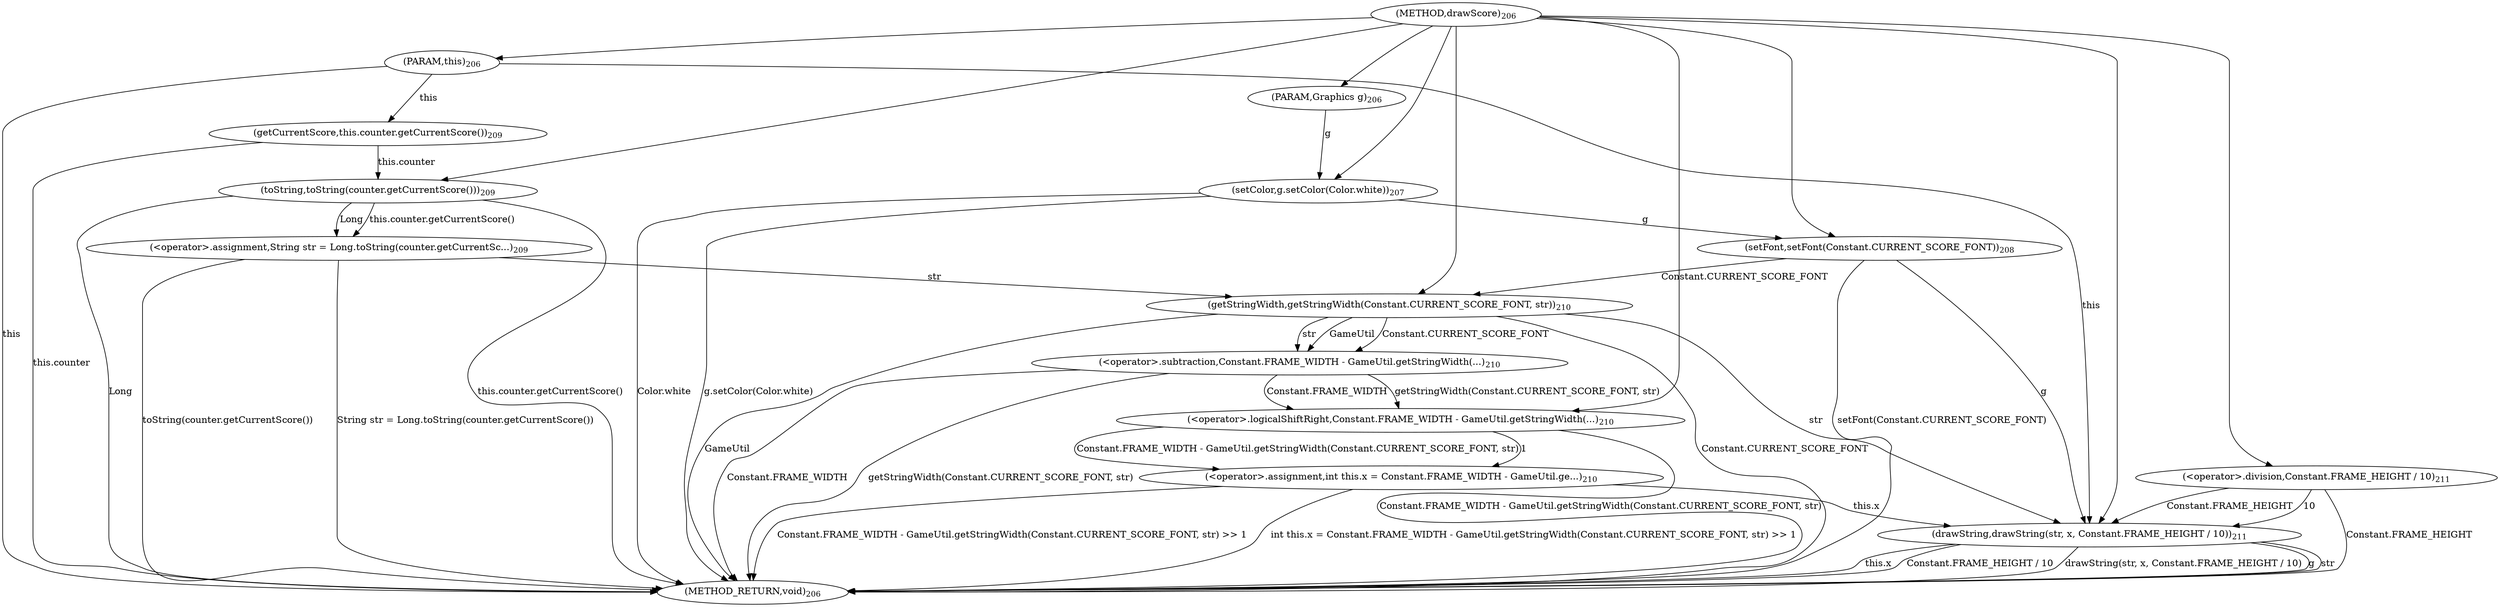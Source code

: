 digraph "drawScore" {  
"819" [label = <(METHOD,drawScore)<SUB>206</SUB>> ]
"871" [label = <(METHOD_RETURN,void)<SUB>206</SUB>> ]
"820" [label = <(PARAM,this)<SUB>206</SUB>> ]
"821" [label = <(PARAM,Graphics g)<SUB>206</SUB>> ]
"823" [label = <(setColor,g.setColor(Color.white))<SUB>207</SUB>> ]
"828" [label = <(setFont,setFont(Constant.CURRENT_SCORE_FONT))<SUB>208</SUB>> ]
"834" [label = <(&lt;operator&gt;.assignment,String str = Long.toString(counter.getCurrentSc...)<SUB>209</SUB>> ]
"842" [label = <(&lt;operator&gt;.assignment,int this.x = Constant.FRAME_WIDTH - GameUtil.ge...)<SUB>210</SUB>> ]
"858" [label = <(drawString,drawString(str, x, Constant.FRAME_HEIGHT / 10))<SUB>211</SUB>> ]
"823" [label = <(setColor,g.setColor(Color.white))<SUB>207</SUB>> ]
"823" [label = <(setColor,g.setColor(Color.white))<SUB>207</SUB>> ]
"828" [label = <(setFont,setFont(Constant.CURRENT_SCORE_FONT))<SUB>208</SUB>> ]
"828" [label = <(setFont,setFont(Constant.CURRENT_SCORE_FONT))<SUB>208</SUB>> ]
"834" [label = <(&lt;operator&gt;.assignment,String str = Long.toString(counter.getCurrentSc...)<SUB>209</SUB>> ]
"834" [label = <(&lt;operator&gt;.assignment,String str = Long.toString(counter.getCurrentSc...)<SUB>209</SUB>> ]
"842" [label = <(&lt;operator&gt;.assignment,int this.x = Constant.FRAME_WIDTH - GameUtil.ge...)<SUB>210</SUB>> ]
"842" [label = <(&lt;operator&gt;.assignment,int this.x = Constant.FRAME_WIDTH - GameUtil.ge...)<SUB>210</SUB>> ]
"858" [label = <(drawString,drawString(str, x, Constant.FRAME_HEIGHT / 10))<SUB>211</SUB>> ]
"858" [label = <(drawString,drawString(str, x, Constant.FRAME_HEIGHT / 10))<SUB>211</SUB>> ]
"858" [label = <(drawString,drawString(str, x, Constant.FRAME_HEIGHT / 10))<SUB>211</SUB>> ]
"858" [label = <(drawString,drawString(str, x, Constant.FRAME_HEIGHT / 10))<SUB>211</SUB>> ]
"836" [label = <(toString,toString(counter.getCurrentScore()))<SUB>209</SUB>> ]
"836" [label = <(toString,toString(counter.getCurrentScore()))<SUB>209</SUB>> ]
"846" [label = <(&lt;operator&gt;.logicalShiftRight,Constant.FRAME_WIDTH - GameUtil.getStringWidth(...)<SUB>210</SUB>> ]
"846" [label = <(&lt;operator&gt;.logicalShiftRight,Constant.FRAME_WIDTH - GameUtil.getStringWidth(...)<SUB>210</SUB>> ]
"864" [label = <(&lt;operator&gt;.division,Constant.FRAME_HEIGHT / 10)<SUB>211</SUB>> ]
"864" [label = <(&lt;operator&gt;.division,Constant.FRAME_HEIGHT / 10)<SUB>211</SUB>> ]
"838" [label = <(getCurrentScore,this.counter.getCurrentScore())<SUB>209</SUB>> ]
"847" [label = <(&lt;operator&gt;.subtraction,Constant.FRAME_WIDTH - GameUtil.getStringWidth(...)<SUB>210</SUB>> ]
"847" [label = <(&lt;operator&gt;.subtraction,Constant.FRAME_WIDTH - GameUtil.getStringWidth(...)<SUB>210</SUB>> ]
"851" [label = <(getStringWidth,getStringWidth(Constant.CURRENT_SCORE_FONT, str))<SUB>210</SUB>> ]
"851" [label = <(getStringWidth,getStringWidth(Constant.CURRENT_SCORE_FONT, str))<SUB>210</SUB>> ]
"851" [label = <(getStringWidth,getStringWidth(Constant.CURRENT_SCORE_FONT, str))<SUB>210</SUB>> ]
  "820" -> "871"  [ label = "this"] 
  "823" -> "871"  [ label = "Color.white"] 
  "823" -> "871"  [ label = "g.setColor(Color.white)"] 
  "828" -> "871"  [ label = "setFont(Constant.CURRENT_SCORE_FONT)"] 
  "838" -> "871"  [ label = "this.counter"] 
  "836" -> "871"  [ label = "this.counter.getCurrentScore()"] 
  "834" -> "871"  [ label = "toString(counter.getCurrentScore())"] 
  "834" -> "871"  [ label = "String str = Long.toString(counter.getCurrentScore())"] 
  "847" -> "871"  [ label = "Constant.FRAME_WIDTH"] 
  "851" -> "871"  [ label = "Constant.CURRENT_SCORE_FONT"] 
  "847" -> "871"  [ label = "getStringWidth(Constant.CURRENT_SCORE_FONT, str)"] 
  "846" -> "871"  [ label = "Constant.FRAME_WIDTH - GameUtil.getStringWidth(Constant.CURRENT_SCORE_FONT, str)"] 
  "842" -> "871"  [ label = "Constant.FRAME_WIDTH - GameUtil.getStringWidth(Constant.CURRENT_SCORE_FONT, str) &gt;&gt; 1"] 
  "842" -> "871"  [ label = "int this.x = Constant.FRAME_WIDTH - GameUtil.getStringWidth(Constant.CURRENT_SCORE_FONT, str) &gt;&gt; 1"] 
  "858" -> "871"  [ label = "g"] 
  "858" -> "871"  [ label = "str"] 
  "858" -> "871"  [ label = "this.x"] 
  "864" -> "871"  [ label = "Constant.FRAME_HEIGHT"] 
  "858" -> "871"  [ label = "Constant.FRAME_HEIGHT / 10"] 
  "858" -> "871"  [ label = "drawString(str, x, Constant.FRAME_HEIGHT / 10)"] 
  "851" -> "871"  [ label = "GameUtil"] 
  "836" -> "871"  [ label = "Long"] 
  "819" -> "820" 
  "819" -> "821" 
  "836" -> "834"  [ label = "Long"] 
  "836" -> "834"  [ label = "this.counter.getCurrentScore()"] 
  "846" -> "842"  [ label = "Constant.FRAME_WIDTH - GameUtil.getStringWidth(Constant.CURRENT_SCORE_FONT, str)"] 
  "846" -> "842"  [ label = "1"] 
  "821" -> "823"  [ label = "g"] 
  "819" -> "823" 
  "823" -> "828"  [ label = "g"] 
  "819" -> "828" 
  "828" -> "858"  [ label = "g"] 
  "819" -> "858" 
  "851" -> "858"  [ label = "str"] 
  "820" -> "858"  [ label = "this"] 
  "842" -> "858"  [ label = "this.x"] 
  "864" -> "858"  [ label = "Constant.FRAME_HEIGHT"] 
  "864" -> "858"  [ label = "10"] 
  "819" -> "836" 
  "838" -> "836"  [ label = "this.counter"] 
  "847" -> "846"  [ label = "Constant.FRAME_WIDTH"] 
  "847" -> "846"  [ label = "getStringWidth(Constant.CURRENT_SCORE_FONT, str)"] 
  "819" -> "846" 
  "819" -> "864" 
  "820" -> "838"  [ label = "this"] 
  "851" -> "847"  [ label = "GameUtil"] 
  "851" -> "847"  [ label = "Constant.CURRENT_SCORE_FONT"] 
  "851" -> "847"  [ label = "str"] 
  "819" -> "851" 
  "828" -> "851"  [ label = "Constant.CURRENT_SCORE_FONT"] 
  "834" -> "851"  [ label = "str"] 
}
